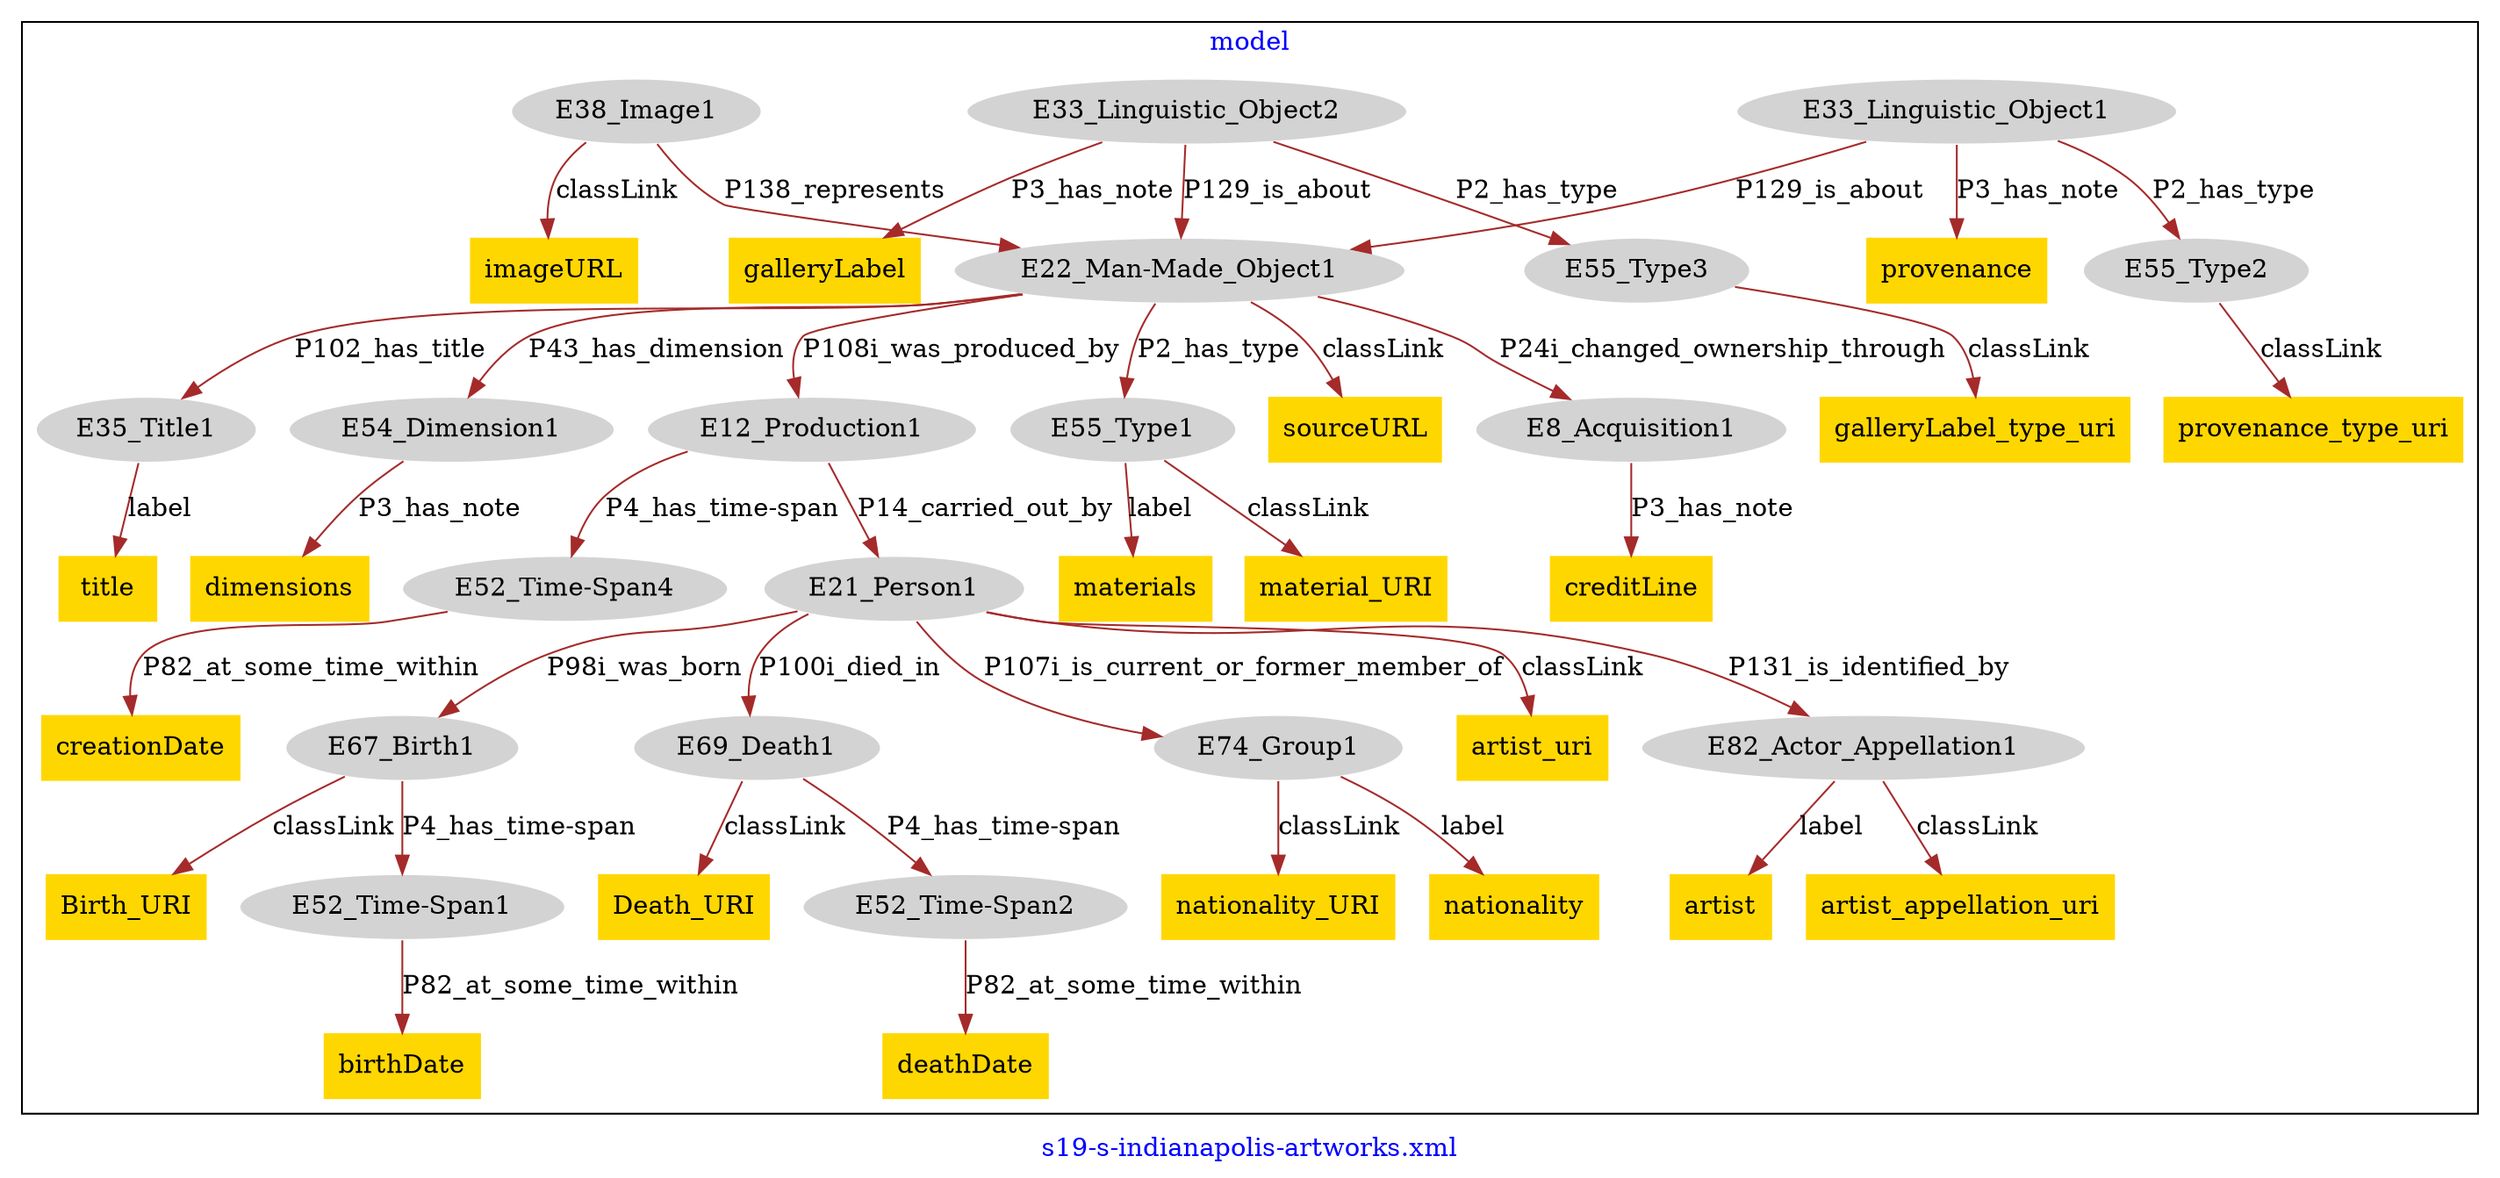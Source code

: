 digraph n0 {
fontcolor="blue"
remincross="true"
label="s19-s-indianapolis-artworks.xml"
subgraph cluster {
label="model"
n2[style="filled",color="white",fillcolor="lightgray",label="E55_Type1"];
n3[shape="plaintext",style="filled",fillcolor="gold",label="material_URI"];
n4[style="filled",color="white",fillcolor="lightgray",label="E52_Time-Span4"];
n5[shape="plaintext",style="filled",fillcolor="gold",label="creationDate"];
n6[style="filled",color="white",fillcolor="lightgray",label="E33_Linguistic_Object1"];
n7[shape="plaintext",style="filled",fillcolor="gold",label="provenance"];
n8[style="filled",color="white",fillcolor="lightgray",label="E55_Type2"];
n9[shape="plaintext",style="filled",fillcolor="gold",label="provenance_type_uri"];
n10[style="filled",color="white",fillcolor="lightgray",label="E74_Group1"];
n11[shape="plaintext",style="filled",fillcolor="gold",label="nationality_URI"];
n12[style="filled",color="white",fillcolor="lightgray",label="E21_Person1"];
n13[shape="plaintext",style="filled",fillcolor="gold",label="artist_uri"];
n14[style="filled",color="white",fillcolor="lightgray",label="E82_Actor_Appellation1"];
n15[shape="plaintext",style="filled",fillcolor="gold",label="artist"];
n16[style="filled",color="white",fillcolor="lightgray",label="E67_Birth1"];
n17[shape="plaintext",style="filled",fillcolor="gold",label="Birth_URI"];
n18[shape="plaintext",style="filled",fillcolor="gold",label="materials"];
n19[style="filled",color="white",fillcolor="lightgray",label="E69_Death1"];
n20[shape="plaintext",style="filled",fillcolor="gold",label="Death_URI"];
n21[style="filled",color="white",fillcolor="lightgray",label="E52_Time-Span1"];
n22[shape="plaintext",style="filled",fillcolor="gold",label="birthDate"];
n23[style="filled",color="white",fillcolor="lightgray",label="E55_Type3"];
n24[shape="plaintext",style="filled",fillcolor="gold",label="galleryLabel_type_uri"];
n25[shape="plaintext",style="filled",fillcolor="gold",label="artist_appellation_uri"];
n26[style="filled",color="white",fillcolor="lightgray",label="E33_Linguistic_Object2"];
n27[shape="plaintext",style="filled",fillcolor="gold",label="galleryLabel"];
n28[style="filled",color="white",fillcolor="lightgray",label="E22_Man-Made_Object1"];
n29[shape="plaintext",style="filled",fillcolor="gold",label="sourceURL"];
n30[style="filled",color="white",fillcolor="lightgray",label="E52_Time-Span2"];
n31[shape="plaintext",style="filled",fillcolor="gold",label="deathDate"];
n32[shape="plaintext",style="filled",fillcolor="gold",label="nationality"];
n33[style="filled",color="white",fillcolor="lightgray",label="E8_Acquisition1"];
n34[shape="plaintext",style="filled",fillcolor="gold",label="creditLine"];
n35[style="filled",color="white",fillcolor="lightgray",label="E38_Image1"];
n36[shape="plaintext",style="filled",fillcolor="gold",label="imageURL"];
n37[style="filled",color="white",fillcolor="lightgray",label="E35_Title1"];
n38[shape="plaintext",style="filled",fillcolor="gold",label="title"];
n39[style="filled",color="white",fillcolor="lightgray",label="E54_Dimension1"];
n40[shape="plaintext",style="filled",fillcolor="gold",label="dimensions"];
n41[style="filled",color="white",fillcolor="lightgray",label="E12_Production1"];
}
n2 -> n3[color="brown",fontcolor="black",label="classLink"]
n4 -> n5[color="brown",fontcolor="black",label="P82_at_some_time_within"]
n6 -> n7[color="brown",fontcolor="black",label="P3_has_note"]
n8 -> n9[color="brown",fontcolor="black",label="classLink"]
n10 -> n11[color="brown",fontcolor="black",label="classLink"]
n12 -> n13[color="brown",fontcolor="black",label="classLink"]
n14 -> n15[color="brown",fontcolor="black",label="label"]
n16 -> n17[color="brown",fontcolor="black",label="classLink"]
n2 -> n18[color="brown",fontcolor="black",label="label"]
n19 -> n20[color="brown",fontcolor="black",label="classLink"]
n21 -> n22[color="brown",fontcolor="black",label="P82_at_some_time_within"]
n23 -> n24[color="brown",fontcolor="black",label="classLink"]
n14 -> n25[color="brown",fontcolor="black",label="classLink"]
n26 -> n27[color="brown",fontcolor="black",label="P3_has_note"]
n28 -> n29[color="brown",fontcolor="black",label="classLink"]
n30 -> n31[color="brown",fontcolor="black",label="P82_at_some_time_within"]
n10 -> n32[color="brown",fontcolor="black",label="label"]
n33 -> n34[color="brown",fontcolor="black",label="P3_has_note"]
n35 -> n36[color="brown",fontcolor="black",label="classLink"]
n37 -> n38[color="brown",fontcolor="black",label="label"]
n39 -> n40[color="brown",fontcolor="black",label="P3_has_note"]
n6 -> n8[color="brown",fontcolor="black",label="P2_has_type"]
n19 -> n30[color="brown",fontcolor="black",label="P4_has_time-span"]
n16 -> n21[color="brown",fontcolor="black",label="P4_has_time-span"]
n26 -> n23[color="brown",fontcolor="black",label="P2_has_type"]
n12 -> n14[color="brown",fontcolor="black",label="P131_is_identified_by"]
n12 -> n16[color="brown",fontcolor="black",label="P98i_was_born"]
n12 -> n19[color="brown",fontcolor="black",label="P100i_died_in"]
n28 -> n33[color="brown",fontcolor="black",label="P24i_changed_ownership_through"]
n28 -> n41[color="brown",fontcolor="black",label="P108i_was_produced_by"]
n12 -> n10[color="brown",fontcolor="black",label="P107i_is_current_or_former_member_of"]
n41 -> n4[color="brown",fontcolor="black",label="P4_has_time-span"]
n28 -> n37[color="brown",fontcolor="black",label="P102_has_title"]
n41 -> n12[color="brown",fontcolor="black",label="P14_carried_out_by"]
n28 -> n2[color="brown",fontcolor="black",label="P2_has_type"]
n35 -> n28[color="brown",fontcolor="black",label="P138_represents"]
n26 -> n28[color="brown",fontcolor="black",label="P129_is_about"]
n6 -> n28[color="brown",fontcolor="black",label="P129_is_about"]
n28 -> n39[color="brown",fontcolor="black",label="P43_has_dimension"]
}

